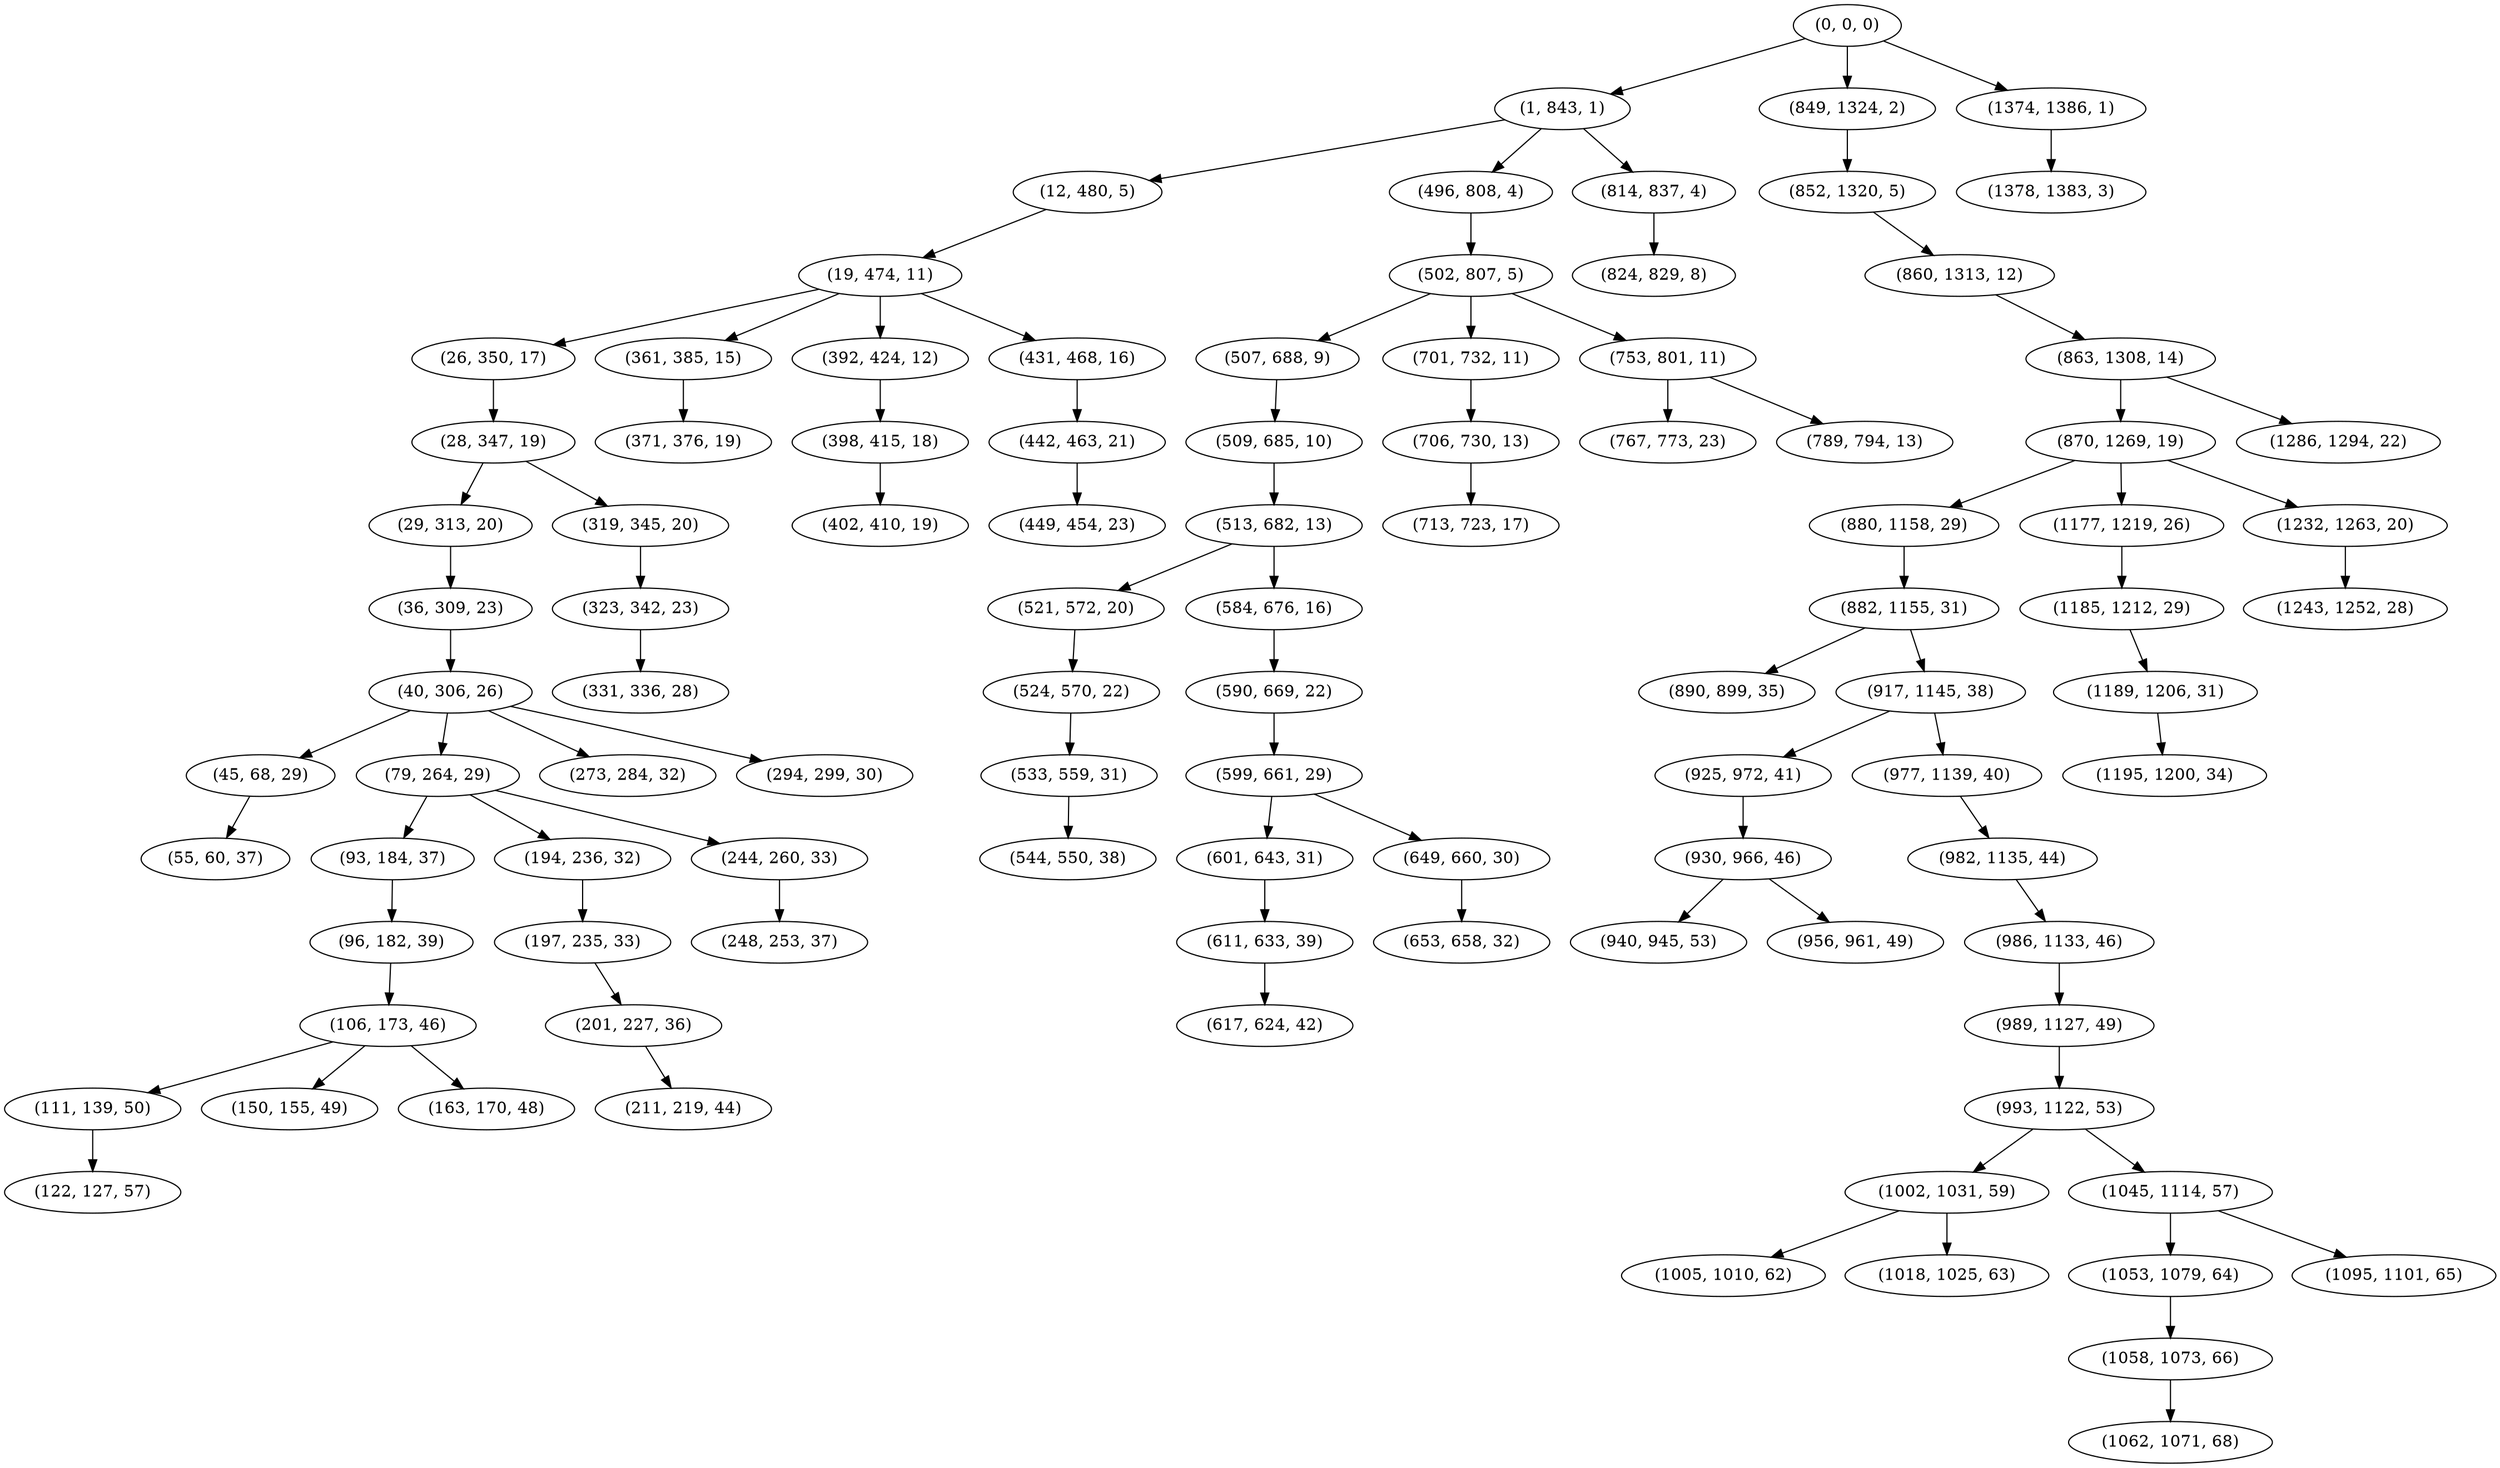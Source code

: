 digraph tree {
    "(0, 0, 0)";
    "(1, 843, 1)";
    "(12, 480, 5)";
    "(19, 474, 11)";
    "(26, 350, 17)";
    "(28, 347, 19)";
    "(29, 313, 20)";
    "(36, 309, 23)";
    "(40, 306, 26)";
    "(45, 68, 29)";
    "(55, 60, 37)";
    "(79, 264, 29)";
    "(93, 184, 37)";
    "(96, 182, 39)";
    "(106, 173, 46)";
    "(111, 139, 50)";
    "(122, 127, 57)";
    "(150, 155, 49)";
    "(163, 170, 48)";
    "(194, 236, 32)";
    "(197, 235, 33)";
    "(201, 227, 36)";
    "(211, 219, 44)";
    "(244, 260, 33)";
    "(248, 253, 37)";
    "(273, 284, 32)";
    "(294, 299, 30)";
    "(319, 345, 20)";
    "(323, 342, 23)";
    "(331, 336, 28)";
    "(361, 385, 15)";
    "(371, 376, 19)";
    "(392, 424, 12)";
    "(398, 415, 18)";
    "(402, 410, 19)";
    "(431, 468, 16)";
    "(442, 463, 21)";
    "(449, 454, 23)";
    "(496, 808, 4)";
    "(502, 807, 5)";
    "(507, 688, 9)";
    "(509, 685, 10)";
    "(513, 682, 13)";
    "(521, 572, 20)";
    "(524, 570, 22)";
    "(533, 559, 31)";
    "(544, 550, 38)";
    "(584, 676, 16)";
    "(590, 669, 22)";
    "(599, 661, 29)";
    "(601, 643, 31)";
    "(611, 633, 39)";
    "(617, 624, 42)";
    "(649, 660, 30)";
    "(653, 658, 32)";
    "(701, 732, 11)";
    "(706, 730, 13)";
    "(713, 723, 17)";
    "(753, 801, 11)";
    "(767, 773, 23)";
    "(789, 794, 13)";
    "(814, 837, 4)";
    "(824, 829, 8)";
    "(849, 1324, 2)";
    "(852, 1320, 5)";
    "(860, 1313, 12)";
    "(863, 1308, 14)";
    "(870, 1269, 19)";
    "(880, 1158, 29)";
    "(882, 1155, 31)";
    "(890, 899, 35)";
    "(917, 1145, 38)";
    "(925, 972, 41)";
    "(930, 966, 46)";
    "(940, 945, 53)";
    "(956, 961, 49)";
    "(977, 1139, 40)";
    "(982, 1135, 44)";
    "(986, 1133, 46)";
    "(989, 1127, 49)";
    "(993, 1122, 53)";
    "(1002, 1031, 59)";
    "(1005, 1010, 62)";
    "(1018, 1025, 63)";
    "(1045, 1114, 57)";
    "(1053, 1079, 64)";
    "(1058, 1073, 66)";
    "(1062, 1071, 68)";
    "(1095, 1101, 65)";
    "(1177, 1219, 26)";
    "(1185, 1212, 29)";
    "(1189, 1206, 31)";
    "(1195, 1200, 34)";
    "(1232, 1263, 20)";
    "(1243, 1252, 28)";
    "(1286, 1294, 22)";
    "(1374, 1386, 1)";
    "(1378, 1383, 3)";
    "(0, 0, 0)" -> "(1, 843, 1)";
    "(0, 0, 0)" -> "(849, 1324, 2)";
    "(0, 0, 0)" -> "(1374, 1386, 1)";
    "(1, 843, 1)" -> "(12, 480, 5)";
    "(1, 843, 1)" -> "(496, 808, 4)";
    "(1, 843, 1)" -> "(814, 837, 4)";
    "(12, 480, 5)" -> "(19, 474, 11)";
    "(19, 474, 11)" -> "(26, 350, 17)";
    "(19, 474, 11)" -> "(361, 385, 15)";
    "(19, 474, 11)" -> "(392, 424, 12)";
    "(19, 474, 11)" -> "(431, 468, 16)";
    "(26, 350, 17)" -> "(28, 347, 19)";
    "(28, 347, 19)" -> "(29, 313, 20)";
    "(28, 347, 19)" -> "(319, 345, 20)";
    "(29, 313, 20)" -> "(36, 309, 23)";
    "(36, 309, 23)" -> "(40, 306, 26)";
    "(40, 306, 26)" -> "(45, 68, 29)";
    "(40, 306, 26)" -> "(79, 264, 29)";
    "(40, 306, 26)" -> "(273, 284, 32)";
    "(40, 306, 26)" -> "(294, 299, 30)";
    "(45, 68, 29)" -> "(55, 60, 37)";
    "(79, 264, 29)" -> "(93, 184, 37)";
    "(79, 264, 29)" -> "(194, 236, 32)";
    "(79, 264, 29)" -> "(244, 260, 33)";
    "(93, 184, 37)" -> "(96, 182, 39)";
    "(96, 182, 39)" -> "(106, 173, 46)";
    "(106, 173, 46)" -> "(111, 139, 50)";
    "(106, 173, 46)" -> "(150, 155, 49)";
    "(106, 173, 46)" -> "(163, 170, 48)";
    "(111, 139, 50)" -> "(122, 127, 57)";
    "(194, 236, 32)" -> "(197, 235, 33)";
    "(197, 235, 33)" -> "(201, 227, 36)";
    "(201, 227, 36)" -> "(211, 219, 44)";
    "(244, 260, 33)" -> "(248, 253, 37)";
    "(319, 345, 20)" -> "(323, 342, 23)";
    "(323, 342, 23)" -> "(331, 336, 28)";
    "(361, 385, 15)" -> "(371, 376, 19)";
    "(392, 424, 12)" -> "(398, 415, 18)";
    "(398, 415, 18)" -> "(402, 410, 19)";
    "(431, 468, 16)" -> "(442, 463, 21)";
    "(442, 463, 21)" -> "(449, 454, 23)";
    "(496, 808, 4)" -> "(502, 807, 5)";
    "(502, 807, 5)" -> "(507, 688, 9)";
    "(502, 807, 5)" -> "(701, 732, 11)";
    "(502, 807, 5)" -> "(753, 801, 11)";
    "(507, 688, 9)" -> "(509, 685, 10)";
    "(509, 685, 10)" -> "(513, 682, 13)";
    "(513, 682, 13)" -> "(521, 572, 20)";
    "(513, 682, 13)" -> "(584, 676, 16)";
    "(521, 572, 20)" -> "(524, 570, 22)";
    "(524, 570, 22)" -> "(533, 559, 31)";
    "(533, 559, 31)" -> "(544, 550, 38)";
    "(584, 676, 16)" -> "(590, 669, 22)";
    "(590, 669, 22)" -> "(599, 661, 29)";
    "(599, 661, 29)" -> "(601, 643, 31)";
    "(599, 661, 29)" -> "(649, 660, 30)";
    "(601, 643, 31)" -> "(611, 633, 39)";
    "(611, 633, 39)" -> "(617, 624, 42)";
    "(649, 660, 30)" -> "(653, 658, 32)";
    "(701, 732, 11)" -> "(706, 730, 13)";
    "(706, 730, 13)" -> "(713, 723, 17)";
    "(753, 801, 11)" -> "(767, 773, 23)";
    "(753, 801, 11)" -> "(789, 794, 13)";
    "(814, 837, 4)" -> "(824, 829, 8)";
    "(849, 1324, 2)" -> "(852, 1320, 5)";
    "(852, 1320, 5)" -> "(860, 1313, 12)";
    "(860, 1313, 12)" -> "(863, 1308, 14)";
    "(863, 1308, 14)" -> "(870, 1269, 19)";
    "(863, 1308, 14)" -> "(1286, 1294, 22)";
    "(870, 1269, 19)" -> "(880, 1158, 29)";
    "(870, 1269, 19)" -> "(1177, 1219, 26)";
    "(870, 1269, 19)" -> "(1232, 1263, 20)";
    "(880, 1158, 29)" -> "(882, 1155, 31)";
    "(882, 1155, 31)" -> "(890, 899, 35)";
    "(882, 1155, 31)" -> "(917, 1145, 38)";
    "(917, 1145, 38)" -> "(925, 972, 41)";
    "(917, 1145, 38)" -> "(977, 1139, 40)";
    "(925, 972, 41)" -> "(930, 966, 46)";
    "(930, 966, 46)" -> "(940, 945, 53)";
    "(930, 966, 46)" -> "(956, 961, 49)";
    "(977, 1139, 40)" -> "(982, 1135, 44)";
    "(982, 1135, 44)" -> "(986, 1133, 46)";
    "(986, 1133, 46)" -> "(989, 1127, 49)";
    "(989, 1127, 49)" -> "(993, 1122, 53)";
    "(993, 1122, 53)" -> "(1002, 1031, 59)";
    "(993, 1122, 53)" -> "(1045, 1114, 57)";
    "(1002, 1031, 59)" -> "(1005, 1010, 62)";
    "(1002, 1031, 59)" -> "(1018, 1025, 63)";
    "(1045, 1114, 57)" -> "(1053, 1079, 64)";
    "(1045, 1114, 57)" -> "(1095, 1101, 65)";
    "(1053, 1079, 64)" -> "(1058, 1073, 66)";
    "(1058, 1073, 66)" -> "(1062, 1071, 68)";
    "(1177, 1219, 26)" -> "(1185, 1212, 29)";
    "(1185, 1212, 29)" -> "(1189, 1206, 31)";
    "(1189, 1206, 31)" -> "(1195, 1200, 34)";
    "(1232, 1263, 20)" -> "(1243, 1252, 28)";
    "(1374, 1386, 1)" -> "(1378, 1383, 3)";
}

